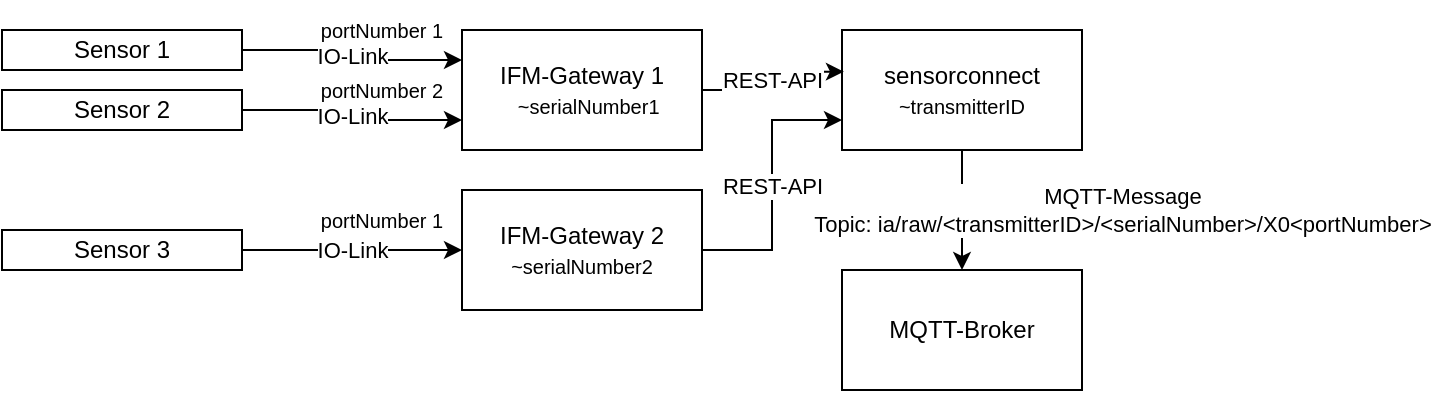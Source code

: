 <mxfile version="15.8.5" type="device"><diagram id="9TqXlGj4WxxCQ29TlfwK" name="Page-1"><mxGraphModel dx="1178" dy="609" grid="1" gridSize="10" guides="1" tooltips="1" connect="1" arrows="1" fold="1" page="1" pageScale="1" pageWidth="827" pageHeight="1169" math="0" shadow="0"><root><mxCell id="0"/><mxCell id="1" parent="0"/><mxCell id="HuWDIvzgOoI6yCmfm7a8-26" value="&lt;span style=&quot;color: rgb(0 , 0 , 0) ; font-family: &amp;#34;helvetica&amp;#34; ; font-size: 11px ; font-style: normal ; font-weight: 400 ; letter-spacing: normal ; text-align: center ; text-indent: 0px ; text-transform: none ; word-spacing: 0px ; background-color: rgb(255 , 255 , 255) ; display: inline ; float: none&quot;&gt;MQTT-Message&lt;/span&gt;&lt;br style=&quot;color: rgb(0 , 0 , 0) ; font-family: &amp;#34;helvetica&amp;#34; ; font-size: 11px ; font-style: normal ; font-weight: 400 ; letter-spacing: normal ; text-align: center ; text-indent: 0px ; text-transform: none ; word-spacing: 0px&quot;&gt;&lt;span style=&quot;color: rgb(0 , 0 , 0) ; font-family: &amp;#34;helvetica&amp;#34; ; font-size: 11px ; font-style: normal ; font-weight: 400 ; letter-spacing: normal ; text-align: center ; text-indent: 0px ; text-transform: none ; word-spacing: 0px ; background-color: rgb(255 , 255 , 255) ; display: inline ; float: none&quot;&gt;Topic: ia/raw/&amp;lt;transmitterID&amp;gt;/&amp;lt;serialNumber&amp;gt;/X0&amp;lt;portNumber&amp;gt;&lt;/span&gt;" style="edgeStyle=orthogonalEdgeStyle;rounded=0;orthogonalLoop=1;jettySize=auto;html=1;exitX=0.5;exitY=1;exitDx=0;exitDy=0;entryX=0.5;entryY=0;entryDx=0;entryDy=0;" edge="1" parent="1" source="HuWDIvzgOoI6yCmfm7a8-1" target="HuWDIvzgOoI6yCmfm7a8-22"><mxGeometry y="80" relative="1" as="geometry"><mxPoint as="offset"/></mxGeometry></mxCell><mxCell id="HuWDIvzgOoI6yCmfm7a8-1" value="sensorconnect&lt;br&gt;&lt;font style=&quot;font-size: 10px&quot;&gt;~transmitterID&lt;/font&gt;" style="rounded=0;whiteSpace=wrap;html=1;" vertex="1" parent="1"><mxGeometry x="480" y="100" width="120" height="60" as="geometry"/></mxCell><mxCell id="HuWDIvzgOoI6yCmfm7a8-20" value="REST-API" style="edgeStyle=orthogonalEdgeStyle;rounded=0;orthogonalLoop=1;jettySize=auto;html=1;exitX=1;exitY=0.5;exitDx=0;exitDy=0;entryX=0.008;entryY=0.347;entryDx=0;entryDy=0;entryPerimeter=0;" edge="1" parent="1" source="HuWDIvzgOoI6yCmfm7a8-2" target="HuWDIvzgOoI6yCmfm7a8-1"><mxGeometry relative="1" as="geometry"/></mxCell><mxCell id="HuWDIvzgOoI6yCmfm7a8-2" value="IFM-Gateway 1&lt;br&gt;&amp;nbsp; &lt;font style=&quot;font-size: 10px&quot;&gt;~serialNumber1&lt;/font&gt;" style="rounded=0;whiteSpace=wrap;html=1;" vertex="1" parent="1"><mxGeometry x="290" y="100" width="120" height="60" as="geometry"/></mxCell><mxCell id="HuWDIvzgOoI6yCmfm7a8-21" value="REST-API" style="edgeStyle=orthogonalEdgeStyle;rounded=0;orthogonalLoop=1;jettySize=auto;html=1;entryX=0;entryY=0.75;entryDx=0;entryDy=0;" edge="1" parent="1" source="HuWDIvzgOoI6yCmfm7a8-3" target="HuWDIvzgOoI6yCmfm7a8-1"><mxGeometry relative="1" as="geometry"/></mxCell><mxCell id="HuWDIvzgOoI6yCmfm7a8-3" value="IFM-Gateway 2&lt;br&gt;&lt;font style=&quot;font-size: 10px&quot;&gt;~serialNumber2&lt;/font&gt;" style="rounded=0;whiteSpace=wrap;html=1;" vertex="1" parent="1"><mxGeometry x="290" y="180" width="120" height="60" as="geometry"/></mxCell><mxCell id="HuWDIvzgOoI6yCmfm7a8-11" value="IO-Link" style="edgeStyle=orthogonalEdgeStyle;rounded=0;orthogonalLoop=1;jettySize=auto;html=1;exitX=1;exitY=0.5;exitDx=0;exitDy=0;entryX=0;entryY=0.25;entryDx=0;entryDy=0;" edge="1" parent="1" source="HuWDIvzgOoI6yCmfm7a8-7" target="HuWDIvzgOoI6yCmfm7a8-2"><mxGeometry relative="1" as="geometry"/></mxCell><mxCell id="HuWDIvzgOoI6yCmfm7a8-7" value="Sensor 1" style="rounded=0;whiteSpace=wrap;html=1;" vertex="1" parent="1"><mxGeometry x="60" y="100" width="120" height="20" as="geometry"/></mxCell><mxCell id="HuWDIvzgOoI6yCmfm7a8-12" value="IO-Link" style="edgeStyle=orthogonalEdgeStyle;rounded=0;orthogonalLoop=1;jettySize=auto;html=1;exitX=1;exitY=0.5;exitDx=0;exitDy=0;entryX=0;entryY=0.75;entryDx=0;entryDy=0;" edge="1" parent="1" source="HuWDIvzgOoI6yCmfm7a8-8" target="HuWDIvzgOoI6yCmfm7a8-2"><mxGeometry relative="1" as="geometry"/></mxCell><mxCell id="HuWDIvzgOoI6yCmfm7a8-8" value="Sensor 2" style="rounded=0;whiteSpace=wrap;html=1;" vertex="1" parent="1"><mxGeometry x="60" y="130" width="120" height="20" as="geometry"/></mxCell><mxCell id="HuWDIvzgOoI6yCmfm7a8-13" value="IO-Link" style="edgeStyle=orthogonalEdgeStyle;rounded=0;orthogonalLoop=1;jettySize=auto;html=1;exitX=1;exitY=0.5;exitDx=0;exitDy=0;entryX=0;entryY=0.5;entryDx=0;entryDy=0;" edge="1" parent="1" source="HuWDIvzgOoI6yCmfm7a8-9" target="HuWDIvzgOoI6yCmfm7a8-3"><mxGeometry relative="1" as="geometry"/></mxCell><mxCell id="HuWDIvzgOoI6yCmfm7a8-9" value="Sensor 3" style="rounded=0;whiteSpace=wrap;html=1;" vertex="1" parent="1"><mxGeometry x="60" y="200" width="120" height="20" as="geometry"/></mxCell><mxCell id="HuWDIvzgOoI6yCmfm7a8-16" value="&lt;font style=&quot;font-size: 10px&quot;&gt;portNumber 1&lt;/font&gt;" style="text;html=1;strokeColor=none;fillColor=none;align=center;verticalAlign=middle;whiteSpace=wrap;rounded=0;" vertex="1" parent="1"><mxGeometry x="200" y="85" width="100" height="30" as="geometry"/></mxCell><mxCell id="HuWDIvzgOoI6yCmfm7a8-17" value="&lt;font style=&quot;font-size: 10px&quot;&gt;portNumber 2&lt;/font&gt;" style="text;html=1;strokeColor=none;fillColor=none;align=center;verticalAlign=middle;whiteSpace=wrap;rounded=0;" vertex="1" parent="1"><mxGeometry x="200" y="115" width="100" height="30" as="geometry"/></mxCell><mxCell id="HuWDIvzgOoI6yCmfm7a8-19" value="&lt;font style=&quot;font-size: 10px&quot;&gt;portNumber 1&lt;/font&gt;" style="text;html=1;strokeColor=none;fillColor=none;align=center;verticalAlign=middle;whiteSpace=wrap;rounded=0;" vertex="1" parent="1"><mxGeometry x="200" y="180" width="100" height="30" as="geometry"/></mxCell><mxCell id="HuWDIvzgOoI6yCmfm7a8-22" value="MQTT-Broker" style="rounded=0;whiteSpace=wrap;html=1;" vertex="1" parent="1"><mxGeometry x="480" y="220" width="120" height="60" as="geometry"/></mxCell></root></mxGraphModel></diagram></mxfile>